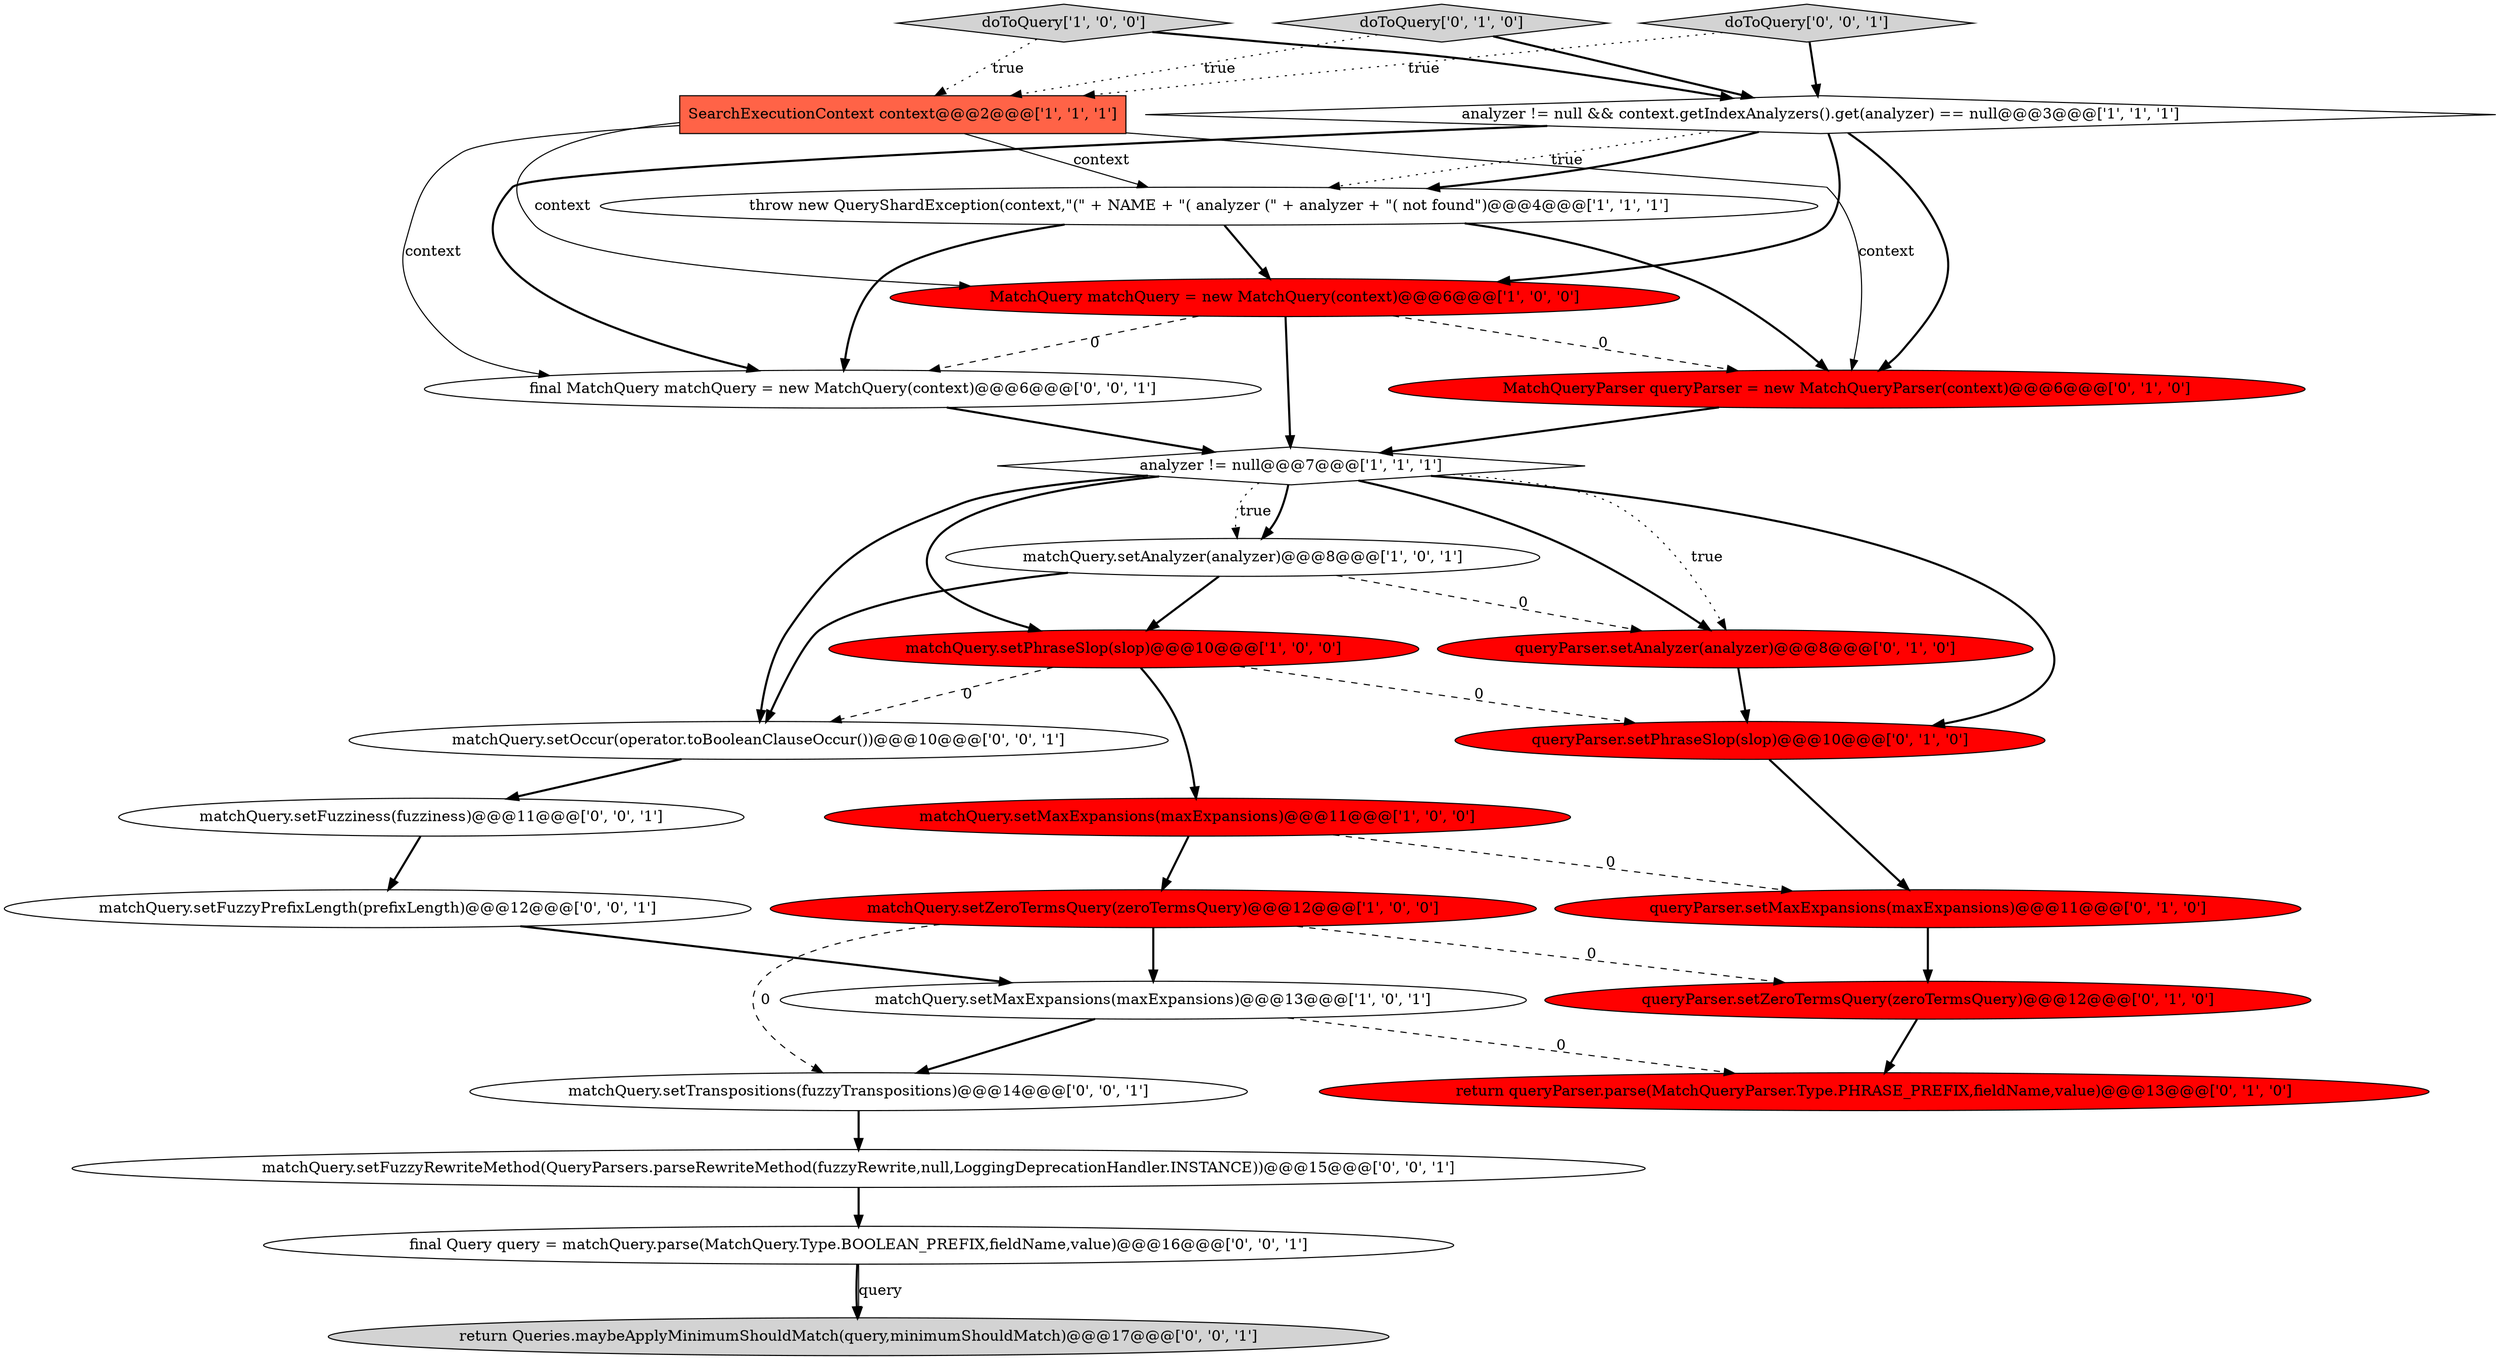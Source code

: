 digraph {
26 [style = filled, label = "final MatchQuery matchQuery = new MatchQuery(context)@@@6@@@['0', '0', '1']", fillcolor = white, shape = ellipse image = "AAA0AAABBB3BBB"];
16 [style = filled, label = "return queryParser.parse(MatchQueryParser.Type.PHRASE_PREFIX,fieldName,value)@@@13@@@['0', '1', '0']", fillcolor = red, shape = ellipse image = "AAA1AAABBB2BBB"];
14 [style = filled, label = "queryParser.setAnalyzer(analyzer)@@@8@@@['0', '1', '0']", fillcolor = red, shape = ellipse image = "AAA1AAABBB2BBB"];
3 [style = filled, label = "SearchExecutionContext context@@@2@@@['1', '1', '1']", fillcolor = tomato, shape = box image = "AAA0AAABBB1BBB"];
0 [style = filled, label = "matchQuery.setAnalyzer(analyzer)@@@8@@@['1', '0', '1']", fillcolor = white, shape = ellipse image = "AAA0AAABBB1BBB"];
22 [style = filled, label = "matchQuery.setFuzzyRewriteMethod(QueryParsers.parseRewriteMethod(fuzzyRewrite,null,LoggingDeprecationHandler.INSTANCE))@@@15@@@['0', '0', '1']", fillcolor = white, shape = ellipse image = "AAA0AAABBB3BBB"];
25 [style = filled, label = "matchQuery.setFuzzyPrefixLength(prefixLength)@@@12@@@['0', '0', '1']", fillcolor = white, shape = ellipse image = "AAA0AAABBB3BBB"];
23 [style = filled, label = "return Queries.maybeApplyMinimumShouldMatch(query,minimumShouldMatch)@@@17@@@['0', '0', '1']", fillcolor = lightgray, shape = ellipse image = "AAA0AAABBB3BBB"];
5 [style = filled, label = "matchQuery.setMaxExpansions(maxExpansions)@@@11@@@['1', '0', '0']", fillcolor = red, shape = ellipse image = "AAA1AAABBB1BBB"];
7 [style = filled, label = "matchQuery.setPhraseSlop(slop)@@@10@@@['1', '0', '0']", fillcolor = red, shape = ellipse image = "AAA1AAABBB1BBB"];
18 [style = filled, label = "final Query query = matchQuery.parse(MatchQuery.Type.BOOLEAN_PREFIX,fieldName,value)@@@16@@@['0', '0', '1']", fillcolor = white, shape = ellipse image = "AAA0AAABBB3BBB"];
12 [style = filled, label = "queryParser.setPhraseSlop(slop)@@@10@@@['0', '1', '0']", fillcolor = red, shape = ellipse image = "AAA1AAABBB2BBB"];
17 [style = filled, label = "doToQuery['0', '1', '0']", fillcolor = lightgray, shape = diamond image = "AAA0AAABBB2BBB"];
15 [style = filled, label = "queryParser.setZeroTermsQuery(zeroTermsQuery)@@@12@@@['0', '1', '0']", fillcolor = red, shape = ellipse image = "AAA1AAABBB2BBB"];
8 [style = filled, label = "doToQuery['1', '0', '0']", fillcolor = lightgray, shape = diamond image = "AAA0AAABBB1BBB"];
9 [style = filled, label = "throw new QueryShardException(context,\"(\" + NAME + \"( analyzer (\" + analyzer + \"( not found\")@@@4@@@['1', '1', '1']", fillcolor = white, shape = ellipse image = "AAA0AAABBB1BBB"];
6 [style = filled, label = "analyzer != null && context.getIndexAnalyzers().get(analyzer) == null@@@3@@@['1', '1', '1']", fillcolor = white, shape = diamond image = "AAA0AAABBB1BBB"];
13 [style = filled, label = "queryParser.setMaxExpansions(maxExpansions)@@@11@@@['0', '1', '0']", fillcolor = red, shape = ellipse image = "AAA1AAABBB2BBB"];
21 [style = filled, label = "matchQuery.setFuzziness(fuzziness)@@@11@@@['0', '0', '1']", fillcolor = white, shape = ellipse image = "AAA0AAABBB3BBB"];
2 [style = filled, label = "MatchQuery matchQuery = new MatchQuery(context)@@@6@@@['1', '0', '0']", fillcolor = red, shape = ellipse image = "AAA1AAABBB1BBB"];
20 [style = filled, label = "matchQuery.setOccur(operator.toBooleanClauseOccur())@@@10@@@['0', '0', '1']", fillcolor = white, shape = ellipse image = "AAA0AAABBB3BBB"];
1 [style = filled, label = "analyzer != null@@@7@@@['1', '1', '1']", fillcolor = white, shape = diamond image = "AAA0AAABBB1BBB"];
4 [style = filled, label = "matchQuery.setMaxExpansions(maxExpansions)@@@13@@@['1', '0', '1']", fillcolor = white, shape = ellipse image = "AAA0AAABBB1BBB"];
11 [style = filled, label = "MatchQueryParser queryParser = new MatchQueryParser(context)@@@6@@@['0', '1', '0']", fillcolor = red, shape = ellipse image = "AAA1AAABBB2BBB"];
10 [style = filled, label = "matchQuery.setZeroTermsQuery(zeroTermsQuery)@@@12@@@['1', '0', '0']", fillcolor = red, shape = ellipse image = "AAA1AAABBB1BBB"];
19 [style = filled, label = "doToQuery['0', '0', '1']", fillcolor = lightgray, shape = diamond image = "AAA0AAABBB3BBB"];
24 [style = filled, label = "matchQuery.setTranspositions(fuzzyTranspositions)@@@14@@@['0', '0', '1']", fillcolor = white, shape = ellipse image = "AAA0AAABBB3BBB"];
5->13 [style = dashed, label="0"];
10->15 [style = dashed, label="0"];
5->10 [style = bold, label=""];
6->26 [style = bold, label=""];
4->24 [style = bold, label=""];
4->16 [style = dashed, label="0"];
9->11 [style = bold, label=""];
18->23 [style = bold, label=""];
17->6 [style = bold, label=""];
9->2 [style = bold, label=""];
3->11 [style = solid, label="context"];
11->1 [style = bold, label=""];
2->1 [style = bold, label=""];
3->2 [style = solid, label="context"];
26->1 [style = bold, label=""];
1->20 [style = bold, label=""];
25->4 [style = bold, label=""];
7->20 [style = dashed, label="0"];
8->6 [style = bold, label=""];
1->0 [style = bold, label=""];
1->14 [style = dotted, label="true"];
18->23 [style = solid, label="query"];
21->25 [style = bold, label=""];
15->16 [style = bold, label=""];
24->22 [style = bold, label=""];
19->6 [style = bold, label=""];
1->7 [style = bold, label=""];
17->3 [style = dotted, label="true"];
8->3 [style = dotted, label="true"];
0->7 [style = bold, label=""];
6->2 [style = bold, label=""];
20->21 [style = bold, label=""];
9->26 [style = bold, label=""];
0->14 [style = dashed, label="0"];
12->13 [style = bold, label=""];
7->5 [style = bold, label=""];
22->18 [style = bold, label=""];
3->9 [style = solid, label="context"];
6->9 [style = dotted, label="true"];
19->3 [style = dotted, label="true"];
6->11 [style = bold, label=""];
3->26 [style = solid, label="context"];
14->12 [style = bold, label=""];
1->12 [style = bold, label=""];
10->4 [style = bold, label=""];
7->12 [style = dashed, label="0"];
2->11 [style = dashed, label="0"];
0->20 [style = bold, label=""];
1->14 [style = bold, label=""];
1->0 [style = dotted, label="true"];
13->15 [style = bold, label=""];
2->26 [style = dashed, label="0"];
6->9 [style = bold, label=""];
10->24 [style = dashed, label="0"];
}
